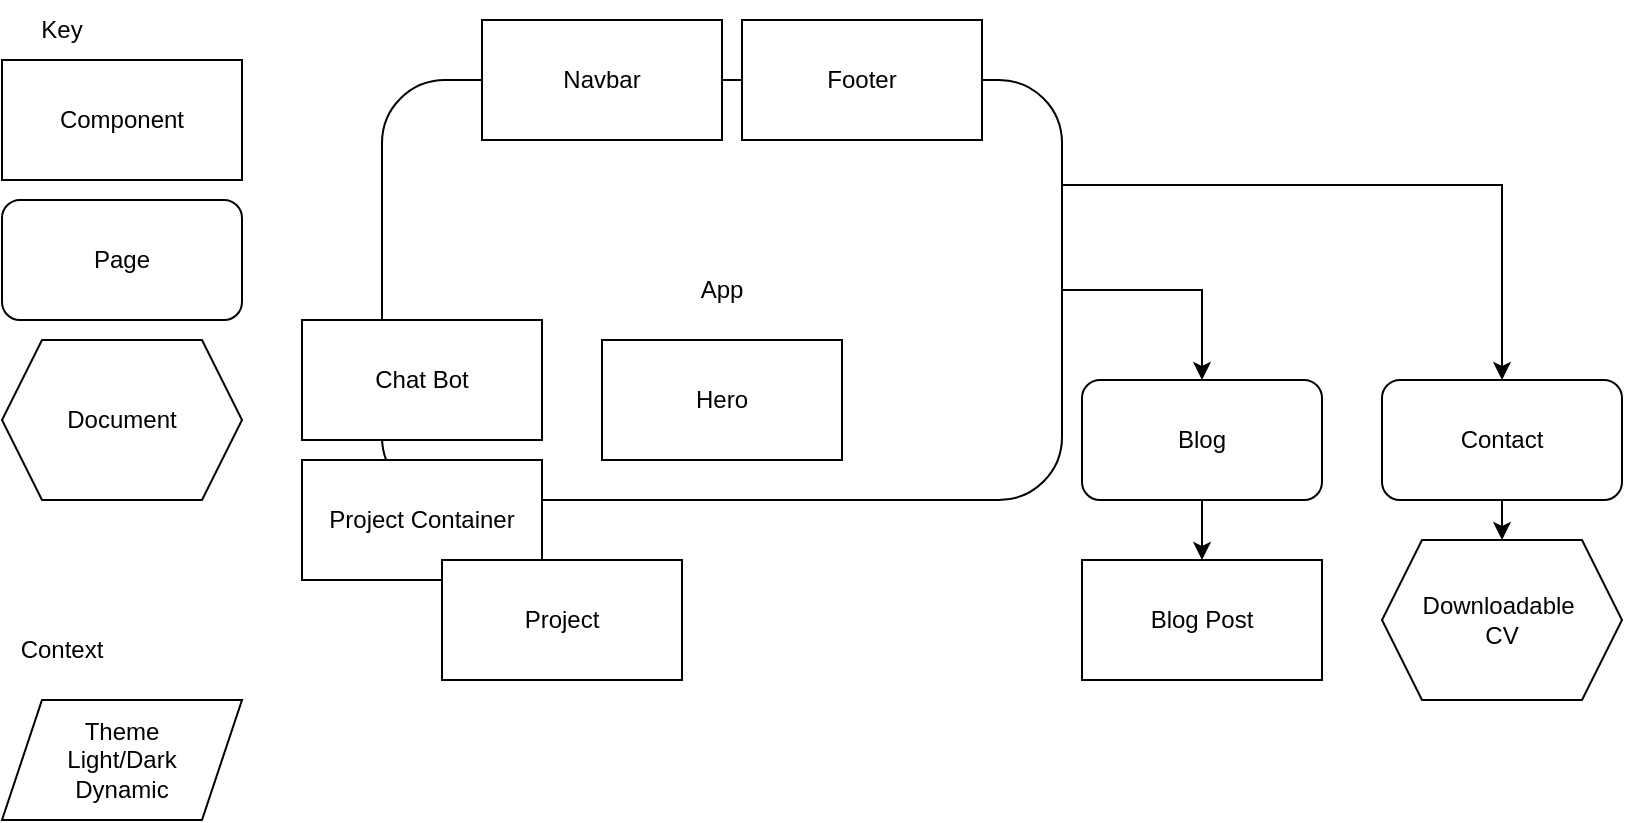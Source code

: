 <mxfile version="25.0.3">
  <diagram name="Page-1" id="uli1-iW7CKJGWs-bMYGk">
    <mxGraphModel dx="1290" dy="557" grid="1" gridSize="10" guides="1" tooltips="1" connect="1" arrows="1" fold="1" page="1" pageScale="1" pageWidth="827" pageHeight="1169" math="0" shadow="0">
      <root>
        <mxCell id="0" />
        <mxCell id="1" parent="0" />
        <mxCell id="60DxcGYMG9NrkYRofJwW-7" style="edgeStyle=orthogonalEdgeStyle;rounded=0;orthogonalLoop=1;jettySize=auto;html=1;entryX=0.5;entryY=0;entryDx=0;entryDy=0;" edge="1" parent="1" source="60DxcGYMG9NrkYRofJwW-1" target="60DxcGYMG9NrkYRofJwW-3">
          <mxGeometry relative="1" as="geometry" />
        </mxCell>
        <mxCell id="60DxcGYMG9NrkYRofJwW-8" style="edgeStyle=orthogonalEdgeStyle;rounded=0;orthogonalLoop=1;jettySize=auto;html=1;exitX=1;exitY=0.25;exitDx=0;exitDy=0;entryX=0.5;entryY=0;entryDx=0;entryDy=0;" edge="1" parent="1" source="60DxcGYMG9NrkYRofJwW-1" target="60DxcGYMG9NrkYRofJwW-2">
          <mxGeometry relative="1" as="geometry" />
        </mxCell>
        <mxCell id="60DxcGYMG9NrkYRofJwW-1" value="App" style="rounded=1;whiteSpace=wrap;html=1;" vertex="1" parent="1">
          <mxGeometry x="200" y="50" width="340" height="210" as="geometry" />
        </mxCell>
        <mxCell id="60DxcGYMG9NrkYRofJwW-21" style="edgeStyle=orthogonalEdgeStyle;rounded=0;orthogonalLoop=1;jettySize=auto;html=1;exitX=0.5;exitY=1;exitDx=0;exitDy=0;entryX=0.5;entryY=0;entryDx=0;entryDy=0;" edge="1" parent="1" source="60DxcGYMG9NrkYRofJwW-2" target="60DxcGYMG9NrkYRofJwW-20">
          <mxGeometry relative="1" as="geometry" />
        </mxCell>
        <mxCell id="60DxcGYMG9NrkYRofJwW-2" value="Contact" style="rounded=1;whiteSpace=wrap;html=1;" vertex="1" parent="1">
          <mxGeometry x="700" y="200" width="120" height="60" as="geometry" />
        </mxCell>
        <mxCell id="60DxcGYMG9NrkYRofJwW-9" style="edgeStyle=orthogonalEdgeStyle;rounded=0;orthogonalLoop=1;jettySize=auto;html=1;exitX=0.5;exitY=1;exitDx=0;exitDy=0;entryX=0.5;entryY=0;entryDx=0;entryDy=0;" edge="1" parent="1" source="60DxcGYMG9NrkYRofJwW-3" target="60DxcGYMG9NrkYRofJwW-4">
          <mxGeometry relative="1" as="geometry" />
        </mxCell>
        <mxCell id="60DxcGYMG9NrkYRofJwW-3" value="Blog" style="rounded=1;whiteSpace=wrap;html=1;" vertex="1" parent="1">
          <mxGeometry x="550" y="200" width="120" height="60" as="geometry" />
        </mxCell>
        <mxCell id="60DxcGYMG9NrkYRofJwW-4" value="Blog Post" style="rounded=0;whiteSpace=wrap;html=1;" vertex="1" parent="1">
          <mxGeometry x="550" y="290" width="120" height="60" as="geometry" />
        </mxCell>
        <mxCell id="60DxcGYMG9NrkYRofJwW-6" value="Project Container" style="rounded=0;whiteSpace=wrap;html=1;" vertex="1" parent="1">
          <mxGeometry x="160" y="240" width="120" height="60" as="geometry" />
        </mxCell>
        <mxCell id="60DxcGYMG9NrkYRofJwW-5" value="Project" style="rounded=0;whiteSpace=wrap;html=1;" vertex="1" parent="1">
          <mxGeometry x="230" y="290" width="120" height="60" as="geometry" />
        </mxCell>
        <mxCell id="60DxcGYMG9NrkYRofJwW-10" value="Navbar" style="rounded=0;whiteSpace=wrap;html=1;" vertex="1" parent="1">
          <mxGeometry x="250" y="20" width="120" height="60" as="geometry" />
        </mxCell>
        <mxCell id="60DxcGYMG9NrkYRofJwW-11" value="Footer" style="rounded=0;whiteSpace=wrap;html=1;" vertex="1" parent="1">
          <mxGeometry x="380" y="20" width="120" height="60" as="geometry" />
        </mxCell>
        <mxCell id="60DxcGYMG9NrkYRofJwW-12" value="Hero" style="rounded=0;whiteSpace=wrap;html=1;" vertex="1" parent="1">
          <mxGeometry x="310" y="180" width="120" height="60" as="geometry" />
        </mxCell>
        <mxCell id="60DxcGYMG9NrkYRofJwW-13" value="Chat Bot" style="rounded=0;whiteSpace=wrap;html=1;" vertex="1" parent="1">
          <mxGeometry x="160" y="170" width="120" height="60" as="geometry" />
        </mxCell>
        <mxCell id="60DxcGYMG9NrkYRofJwW-14" value="Key" style="text;html=1;align=center;verticalAlign=middle;whiteSpace=wrap;rounded=0;" vertex="1" parent="1">
          <mxGeometry x="10" y="10" width="60" height="30" as="geometry" />
        </mxCell>
        <mxCell id="60DxcGYMG9NrkYRofJwW-15" value="Component" style="rounded=0;whiteSpace=wrap;html=1;" vertex="1" parent="1">
          <mxGeometry x="10" y="40" width="120" height="60" as="geometry" />
        </mxCell>
        <mxCell id="60DxcGYMG9NrkYRofJwW-16" value="Page" style="rounded=1;whiteSpace=wrap;html=1;" vertex="1" parent="1">
          <mxGeometry x="10" y="110" width="120" height="60" as="geometry" />
        </mxCell>
        <mxCell id="60DxcGYMG9NrkYRofJwW-17" value="Context" style="text;html=1;align=center;verticalAlign=middle;whiteSpace=wrap;rounded=0;" vertex="1" parent="1">
          <mxGeometry x="10" y="320" width="60" height="30" as="geometry" />
        </mxCell>
        <mxCell id="60DxcGYMG9NrkYRofJwW-18" value="Theme&lt;div&gt;Light/Dark&lt;/div&gt;&lt;div&gt;Dynamic&lt;/div&gt;" style="shape=parallelogram;perimeter=parallelogramPerimeter;whiteSpace=wrap;html=1;fixedSize=1;" vertex="1" parent="1">
          <mxGeometry x="10" y="360" width="120" height="60" as="geometry" />
        </mxCell>
        <mxCell id="60DxcGYMG9NrkYRofJwW-19" value="Document" style="shape=hexagon;perimeter=hexagonPerimeter2;whiteSpace=wrap;html=1;fixedSize=1;" vertex="1" parent="1">
          <mxGeometry x="10" y="180" width="120" height="80" as="geometry" />
        </mxCell>
        <mxCell id="60DxcGYMG9NrkYRofJwW-20" value="Downloadable&amp;nbsp;&lt;div&gt;CV&lt;/div&gt;" style="shape=hexagon;perimeter=hexagonPerimeter2;whiteSpace=wrap;html=1;fixedSize=1;" vertex="1" parent="1">
          <mxGeometry x="700" y="280" width="120" height="80" as="geometry" />
        </mxCell>
      </root>
    </mxGraphModel>
  </diagram>
</mxfile>
